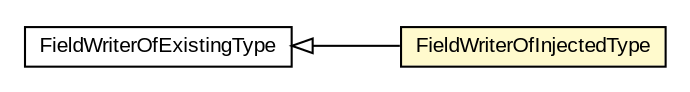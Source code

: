#!/usr/local/bin/dot
#
# Class diagram 
# Generated by UMLGraph version R5_6-24-gf6e263 (http://www.umlgraph.org/)
#

digraph G {
	edge [fontname="arial",fontsize=10,labelfontname="arial",labelfontsize=10];
	node [fontname="arial",fontsize=10,shape=plaintext];
	nodesep=0.25;
	ranksep=0.5;
	rankdir=LR;
	// com.google.gwt.uibinder.rebind.FieldWriterOfInjectedType
	c253972 [label=<<table title="com.google.gwt.uibinder.rebind.FieldWriterOfInjectedType" border="0" cellborder="1" cellspacing="0" cellpadding="2" port="p" bgcolor="lemonChiffon" href="./FieldWriterOfInjectedType.html">
		<tr><td><table border="0" cellspacing="0" cellpadding="1">
<tr><td align="center" balign="center"> FieldWriterOfInjectedType </td></tr>
		</table></td></tr>
		</table>>, URL="./FieldWriterOfInjectedType.html", fontname="arial", fontcolor="black", fontsize=10.0];
	//com.google.gwt.uibinder.rebind.FieldWriterOfInjectedType extends com.google.gwt.uibinder.rebind.FieldWriterOfExistingType
	c254537:p -> c253972:p [dir=back,arrowtail=empty];
	// com.google.gwt.uibinder.rebind.FieldWriterOfExistingType
	c254537 [label=<<table title="com.google.gwt.uibinder.rebind.FieldWriterOfExistingType" border="0" cellborder="1" cellspacing="0" cellpadding="2" port="p">
		<tr><td><table border="0" cellspacing="0" cellpadding="1">
<tr><td align="center" balign="center"> FieldWriterOfExistingType </td></tr>
		</table></td></tr>
		</table>>, URL="null", fontname="arial", fontcolor="black", fontsize=10.0];
}

